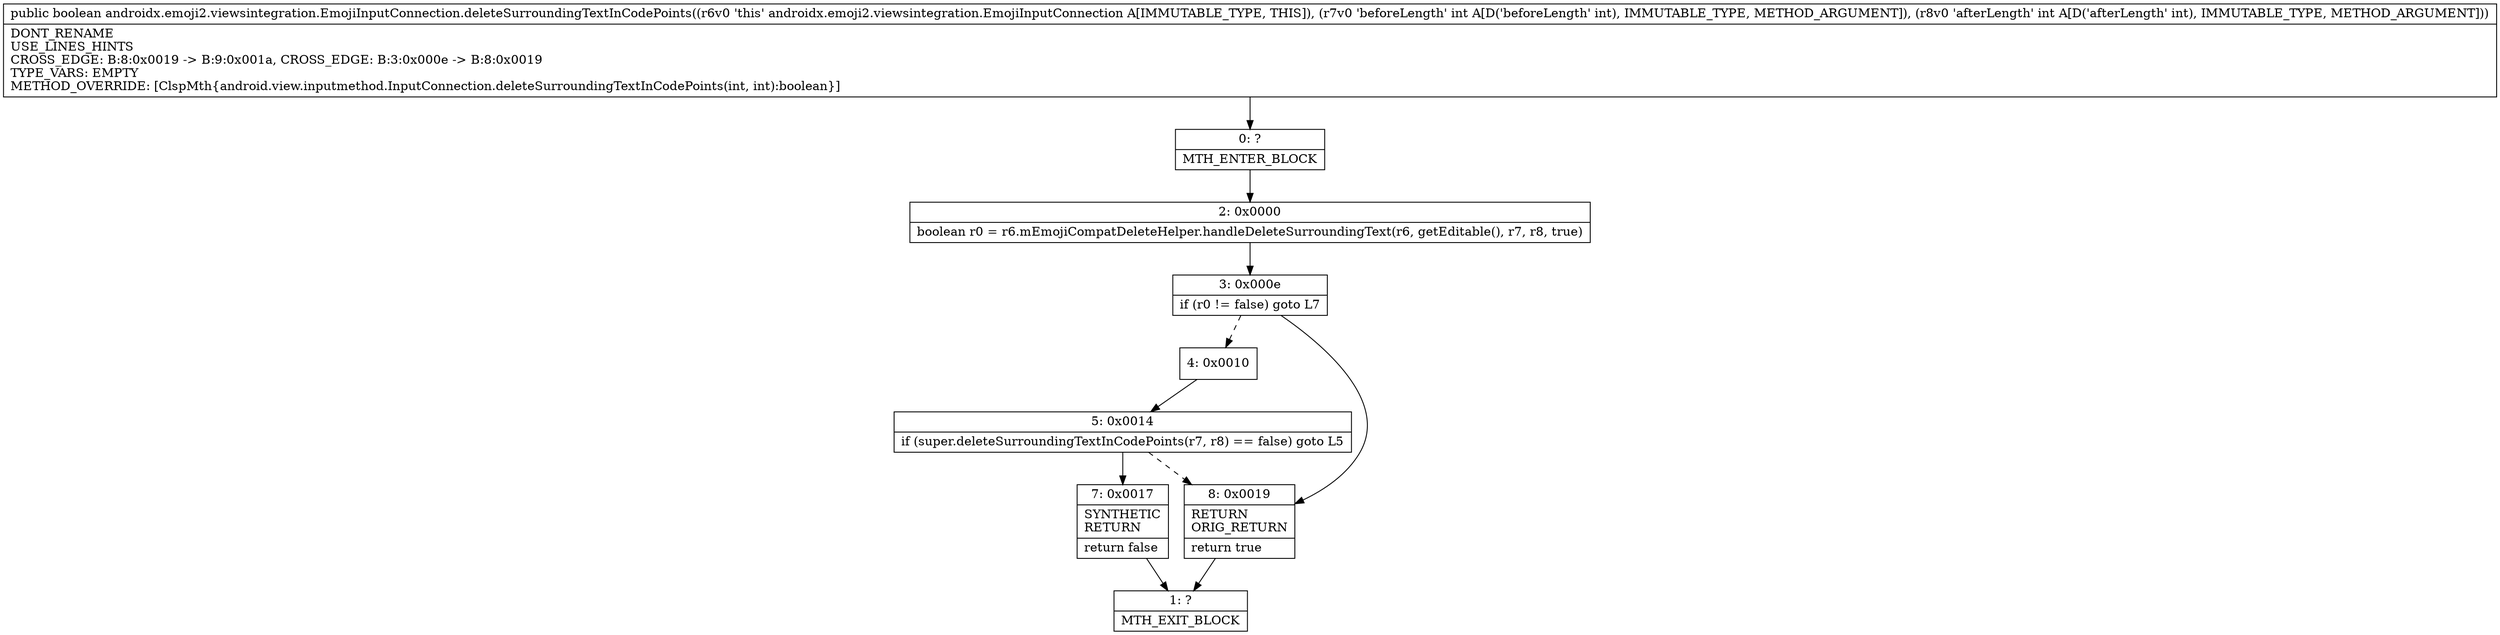 digraph "CFG forandroidx.emoji2.viewsintegration.EmojiInputConnection.deleteSurroundingTextInCodePoints(II)Z" {
Node_0 [shape=record,label="{0\:\ ?|MTH_ENTER_BLOCK\l}"];
Node_2 [shape=record,label="{2\:\ 0x0000|boolean r0 = r6.mEmojiCompatDeleteHelper.handleDeleteSurroundingText(r6, getEditable(), r7, r8, true)\l}"];
Node_3 [shape=record,label="{3\:\ 0x000e|if (r0 != false) goto L7\l}"];
Node_4 [shape=record,label="{4\:\ 0x0010}"];
Node_5 [shape=record,label="{5\:\ 0x0014|if (super.deleteSurroundingTextInCodePoints(r7, r8) == false) goto L5\l}"];
Node_7 [shape=record,label="{7\:\ 0x0017|SYNTHETIC\lRETURN\l|return false\l}"];
Node_1 [shape=record,label="{1\:\ ?|MTH_EXIT_BLOCK\l}"];
Node_8 [shape=record,label="{8\:\ 0x0019|RETURN\lORIG_RETURN\l|return true\l}"];
MethodNode[shape=record,label="{public boolean androidx.emoji2.viewsintegration.EmojiInputConnection.deleteSurroundingTextInCodePoints((r6v0 'this' androidx.emoji2.viewsintegration.EmojiInputConnection A[IMMUTABLE_TYPE, THIS]), (r7v0 'beforeLength' int A[D('beforeLength' int), IMMUTABLE_TYPE, METHOD_ARGUMENT]), (r8v0 'afterLength' int A[D('afterLength' int), IMMUTABLE_TYPE, METHOD_ARGUMENT]))  | DONT_RENAME\lUSE_LINES_HINTS\lCROSS_EDGE: B:8:0x0019 \-\> B:9:0x001a, CROSS_EDGE: B:3:0x000e \-\> B:8:0x0019\lTYPE_VARS: EMPTY\lMETHOD_OVERRIDE: [ClspMth\{android.view.inputmethod.InputConnection.deleteSurroundingTextInCodePoints(int, int):boolean\}]\l}"];
MethodNode -> Node_0;Node_0 -> Node_2;
Node_2 -> Node_3;
Node_3 -> Node_4[style=dashed];
Node_3 -> Node_8;
Node_4 -> Node_5;
Node_5 -> Node_7;
Node_5 -> Node_8[style=dashed];
Node_7 -> Node_1;
Node_8 -> Node_1;
}

